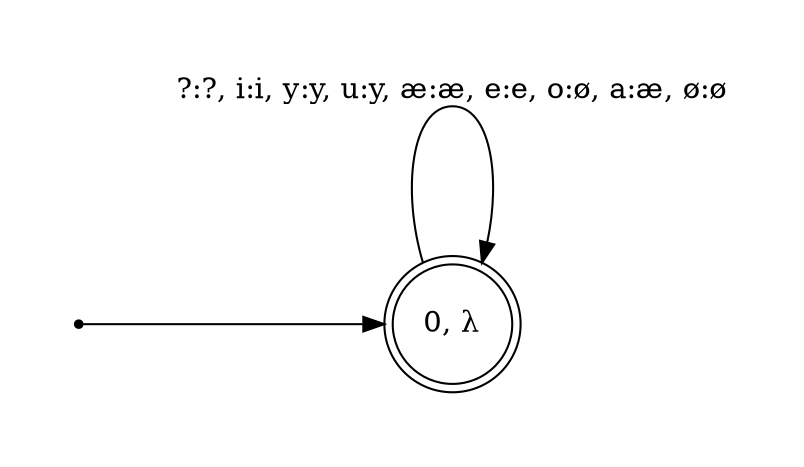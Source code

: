 digraph fst {
	graph [pad="0.5", nodesep="1", ranksep="2"];
	rankdir=LR;
	size="10,10";
	node [shape = point]; start;
	node [shape = doublecircle];
		"0, λ";

	"0, λ" ->	"0, λ" [ label = "?:?, i:i, y:y, u:y, æ:æ, e:e, o:ø, a:æ, ø:ø" ];
	start -> "0, λ";
}